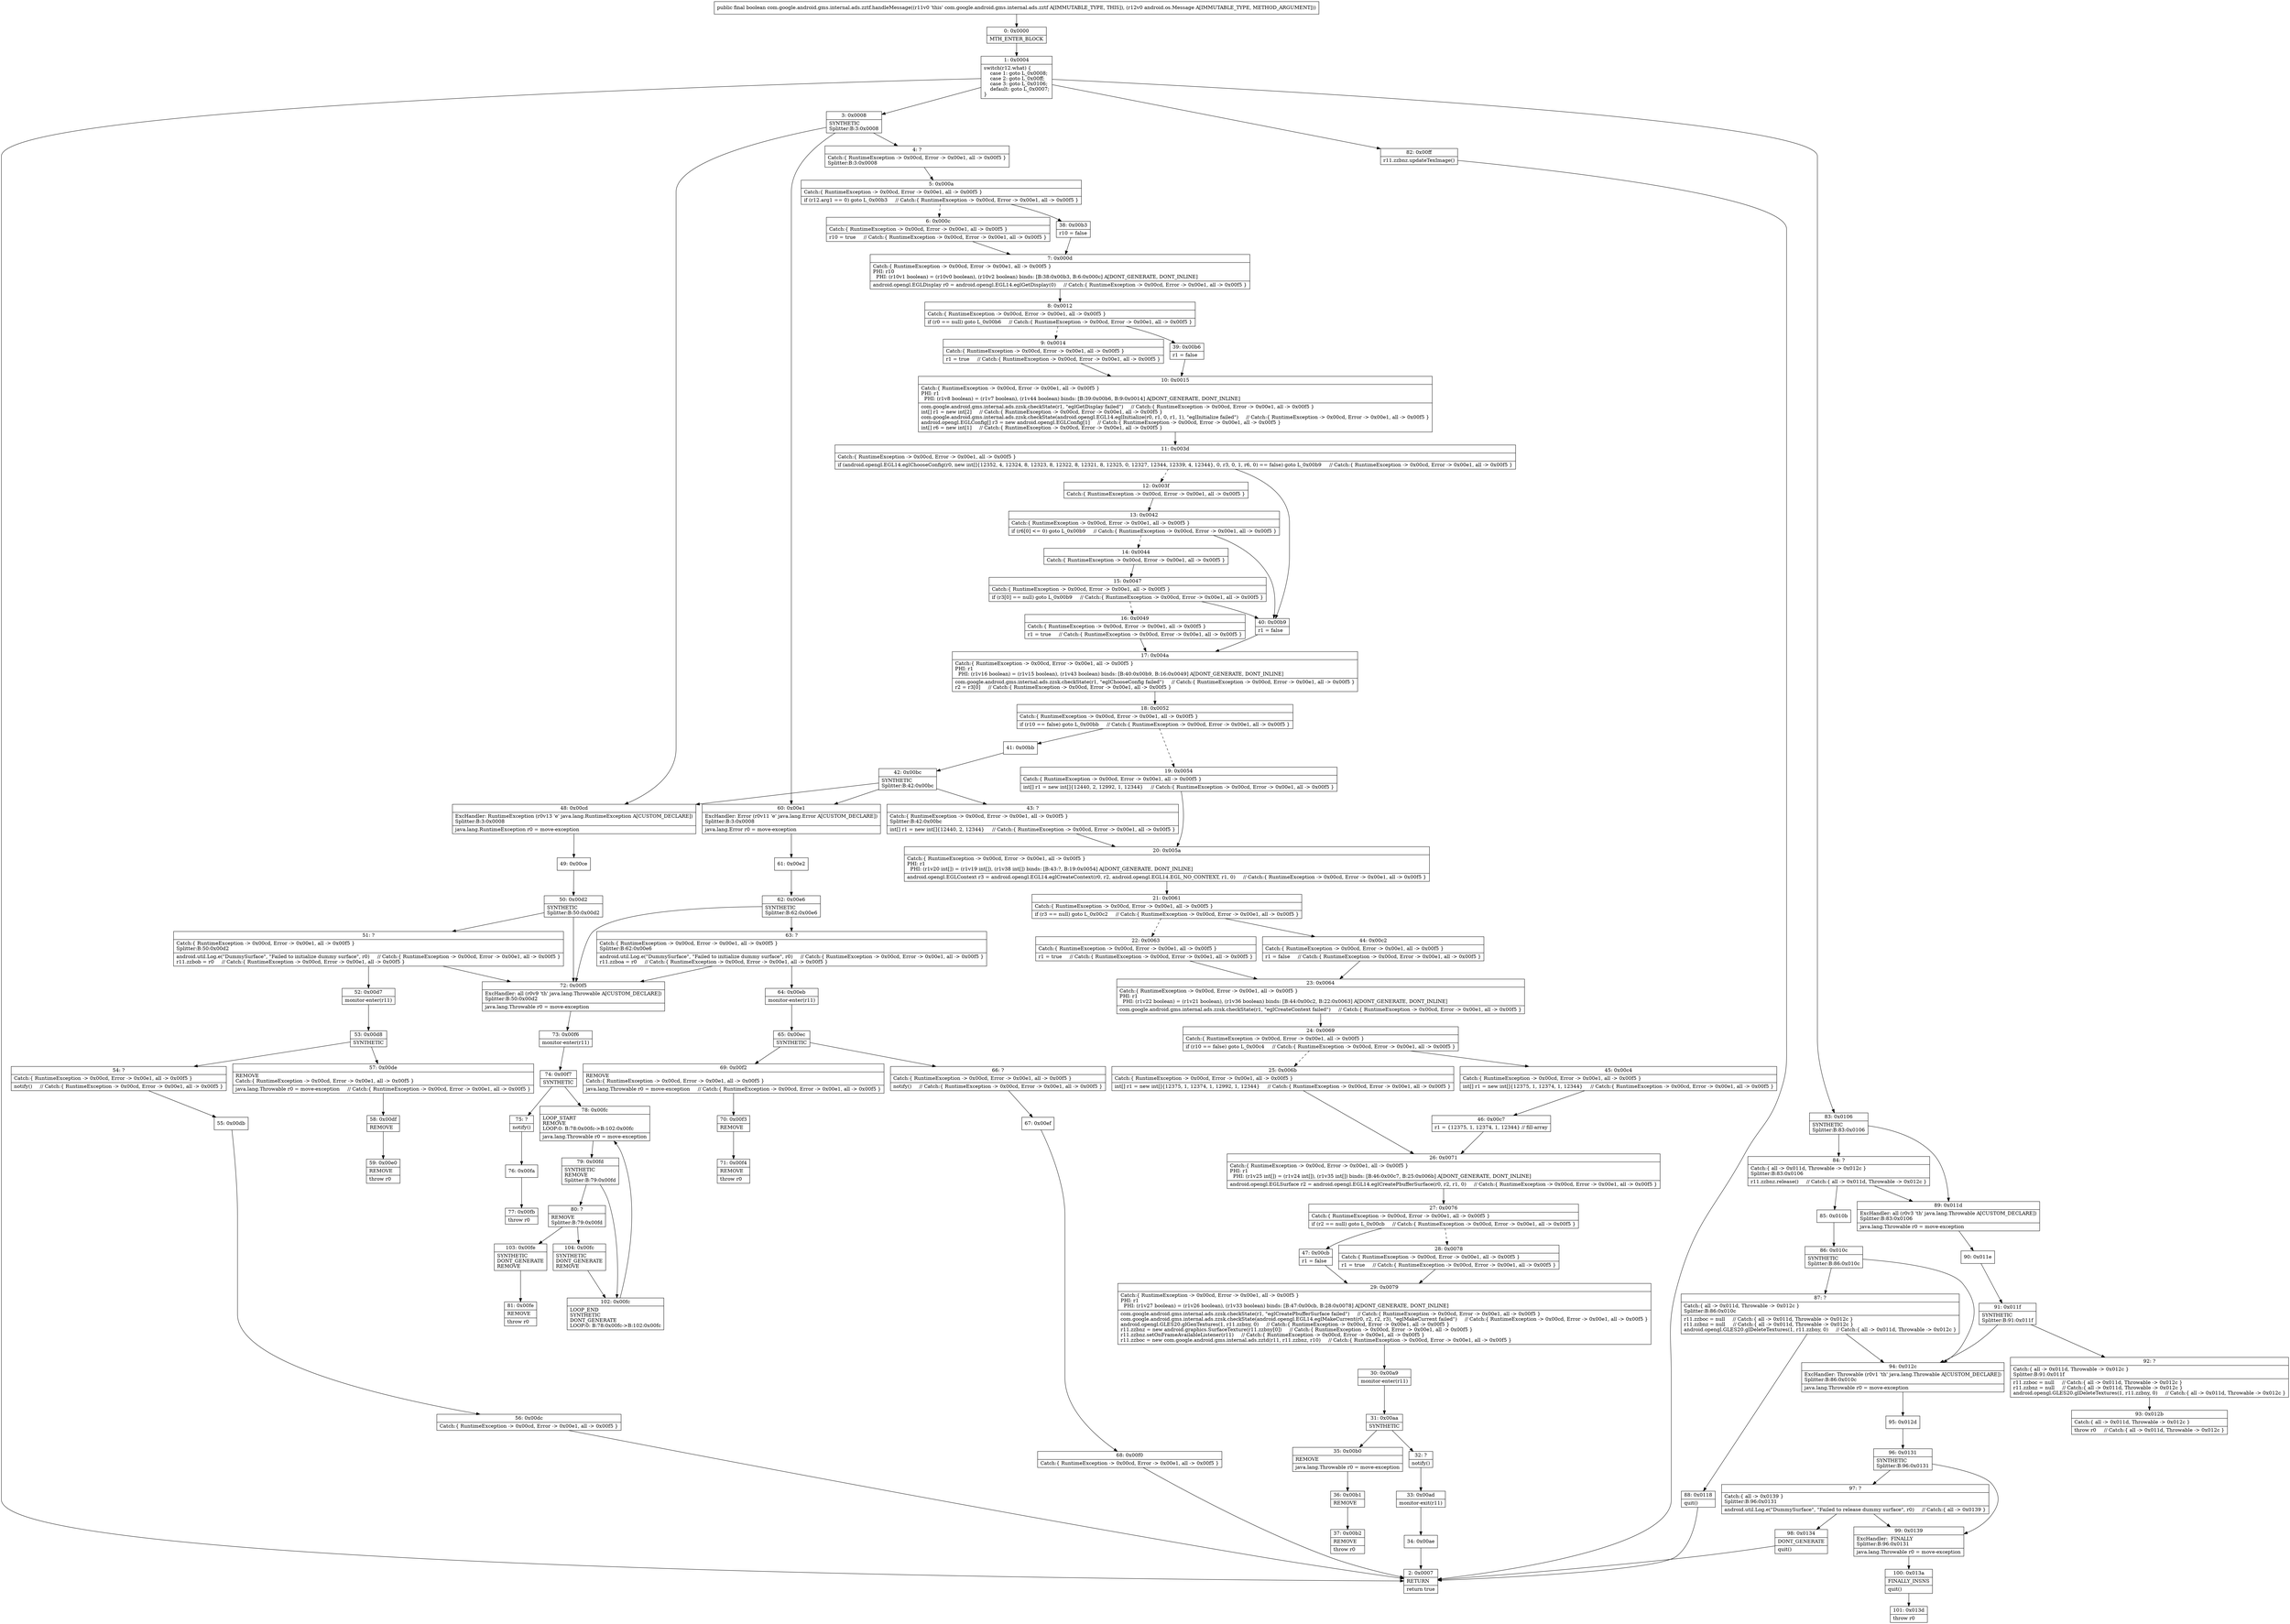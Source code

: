 digraph "CFG forcom.google.android.gms.internal.ads.zztf.handleMessage(Landroid\/os\/Message;)Z" {
Node_0 [shape=record,label="{0\:\ 0x0000|MTH_ENTER_BLOCK\l}"];
Node_1 [shape=record,label="{1\:\ 0x0004|switch(r12.what) \{\l    case 1: goto L_0x0008;\l    case 2: goto L_0x00ff;\l    case 3: goto L_0x0106;\l    default: goto L_0x0007;\l\}\l}"];
Node_2 [shape=record,label="{2\:\ 0x0007|RETURN\l|return true\l}"];
Node_3 [shape=record,label="{3\:\ 0x0008|SYNTHETIC\lSplitter:B:3:0x0008\l}"];
Node_4 [shape=record,label="{4\:\ ?|Catch:\{ RuntimeException \-\> 0x00cd, Error \-\> 0x00e1, all \-\> 0x00f5 \}\lSplitter:B:3:0x0008\l}"];
Node_5 [shape=record,label="{5\:\ 0x000a|Catch:\{ RuntimeException \-\> 0x00cd, Error \-\> 0x00e1, all \-\> 0x00f5 \}\l|if (r12.arg1 == 0) goto L_0x00b3     \/\/ Catch:\{ RuntimeException \-\> 0x00cd, Error \-\> 0x00e1, all \-\> 0x00f5 \}\l}"];
Node_6 [shape=record,label="{6\:\ 0x000c|Catch:\{ RuntimeException \-\> 0x00cd, Error \-\> 0x00e1, all \-\> 0x00f5 \}\l|r10 = true     \/\/ Catch:\{ RuntimeException \-\> 0x00cd, Error \-\> 0x00e1, all \-\> 0x00f5 \}\l}"];
Node_7 [shape=record,label="{7\:\ 0x000d|Catch:\{ RuntimeException \-\> 0x00cd, Error \-\> 0x00e1, all \-\> 0x00f5 \}\lPHI: r10 \l  PHI: (r10v1 boolean) = (r10v0 boolean), (r10v2 boolean) binds: [B:38:0x00b3, B:6:0x000c] A[DONT_GENERATE, DONT_INLINE]\l|android.opengl.EGLDisplay r0 = android.opengl.EGL14.eglGetDisplay(0)     \/\/ Catch:\{ RuntimeException \-\> 0x00cd, Error \-\> 0x00e1, all \-\> 0x00f5 \}\l}"];
Node_8 [shape=record,label="{8\:\ 0x0012|Catch:\{ RuntimeException \-\> 0x00cd, Error \-\> 0x00e1, all \-\> 0x00f5 \}\l|if (r0 == null) goto L_0x00b6     \/\/ Catch:\{ RuntimeException \-\> 0x00cd, Error \-\> 0x00e1, all \-\> 0x00f5 \}\l}"];
Node_9 [shape=record,label="{9\:\ 0x0014|Catch:\{ RuntimeException \-\> 0x00cd, Error \-\> 0x00e1, all \-\> 0x00f5 \}\l|r1 = true     \/\/ Catch:\{ RuntimeException \-\> 0x00cd, Error \-\> 0x00e1, all \-\> 0x00f5 \}\l}"];
Node_10 [shape=record,label="{10\:\ 0x0015|Catch:\{ RuntimeException \-\> 0x00cd, Error \-\> 0x00e1, all \-\> 0x00f5 \}\lPHI: r1 \l  PHI: (r1v8 boolean) = (r1v7 boolean), (r1v44 boolean) binds: [B:39:0x00b6, B:9:0x0014] A[DONT_GENERATE, DONT_INLINE]\l|com.google.android.gms.internal.ads.zzsk.checkState(r1, \"eglGetDisplay failed\")     \/\/ Catch:\{ RuntimeException \-\> 0x00cd, Error \-\> 0x00e1, all \-\> 0x00f5 \}\lint[] r1 = new int[2]     \/\/ Catch:\{ RuntimeException \-\> 0x00cd, Error \-\> 0x00e1, all \-\> 0x00f5 \}\lcom.google.android.gms.internal.ads.zzsk.checkState(android.opengl.EGL14.eglInitialize(r0, r1, 0, r1, 1), \"eglInitialize failed\")     \/\/ Catch:\{ RuntimeException \-\> 0x00cd, Error \-\> 0x00e1, all \-\> 0x00f5 \}\landroid.opengl.EGLConfig[] r3 = new android.opengl.EGLConfig[1]     \/\/ Catch:\{ RuntimeException \-\> 0x00cd, Error \-\> 0x00e1, all \-\> 0x00f5 \}\lint[] r6 = new int[1]     \/\/ Catch:\{ RuntimeException \-\> 0x00cd, Error \-\> 0x00e1, all \-\> 0x00f5 \}\l}"];
Node_11 [shape=record,label="{11\:\ 0x003d|Catch:\{ RuntimeException \-\> 0x00cd, Error \-\> 0x00e1, all \-\> 0x00f5 \}\l|if (android.opengl.EGL14.eglChooseConfig(r0, new int[]\{12352, 4, 12324, 8, 12323, 8, 12322, 8, 12321, 8, 12325, 0, 12327, 12344, 12339, 4, 12344\}, 0, r3, 0, 1, r6, 0) == false) goto L_0x00b9     \/\/ Catch:\{ RuntimeException \-\> 0x00cd, Error \-\> 0x00e1, all \-\> 0x00f5 \}\l}"];
Node_12 [shape=record,label="{12\:\ 0x003f|Catch:\{ RuntimeException \-\> 0x00cd, Error \-\> 0x00e1, all \-\> 0x00f5 \}\l}"];
Node_13 [shape=record,label="{13\:\ 0x0042|Catch:\{ RuntimeException \-\> 0x00cd, Error \-\> 0x00e1, all \-\> 0x00f5 \}\l|if (r6[0] \<= 0) goto L_0x00b9     \/\/ Catch:\{ RuntimeException \-\> 0x00cd, Error \-\> 0x00e1, all \-\> 0x00f5 \}\l}"];
Node_14 [shape=record,label="{14\:\ 0x0044|Catch:\{ RuntimeException \-\> 0x00cd, Error \-\> 0x00e1, all \-\> 0x00f5 \}\l}"];
Node_15 [shape=record,label="{15\:\ 0x0047|Catch:\{ RuntimeException \-\> 0x00cd, Error \-\> 0x00e1, all \-\> 0x00f5 \}\l|if (r3[0] == null) goto L_0x00b9     \/\/ Catch:\{ RuntimeException \-\> 0x00cd, Error \-\> 0x00e1, all \-\> 0x00f5 \}\l}"];
Node_16 [shape=record,label="{16\:\ 0x0049|Catch:\{ RuntimeException \-\> 0x00cd, Error \-\> 0x00e1, all \-\> 0x00f5 \}\l|r1 = true     \/\/ Catch:\{ RuntimeException \-\> 0x00cd, Error \-\> 0x00e1, all \-\> 0x00f5 \}\l}"];
Node_17 [shape=record,label="{17\:\ 0x004a|Catch:\{ RuntimeException \-\> 0x00cd, Error \-\> 0x00e1, all \-\> 0x00f5 \}\lPHI: r1 \l  PHI: (r1v16 boolean) = (r1v15 boolean), (r1v43 boolean) binds: [B:40:0x00b9, B:16:0x0049] A[DONT_GENERATE, DONT_INLINE]\l|com.google.android.gms.internal.ads.zzsk.checkState(r1, \"eglChooseConfig failed\")     \/\/ Catch:\{ RuntimeException \-\> 0x00cd, Error \-\> 0x00e1, all \-\> 0x00f5 \}\lr2 = r3[0]     \/\/ Catch:\{ RuntimeException \-\> 0x00cd, Error \-\> 0x00e1, all \-\> 0x00f5 \}\l}"];
Node_18 [shape=record,label="{18\:\ 0x0052|Catch:\{ RuntimeException \-\> 0x00cd, Error \-\> 0x00e1, all \-\> 0x00f5 \}\l|if (r10 == false) goto L_0x00bb     \/\/ Catch:\{ RuntimeException \-\> 0x00cd, Error \-\> 0x00e1, all \-\> 0x00f5 \}\l}"];
Node_19 [shape=record,label="{19\:\ 0x0054|Catch:\{ RuntimeException \-\> 0x00cd, Error \-\> 0x00e1, all \-\> 0x00f5 \}\l|int[] r1 = new int[]\{12440, 2, 12992, 1, 12344\}     \/\/ Catch:\{ RuntimeException \-\> 0x00cd, Error \-\> 0x00e1, all \-\> 0x00f5 \}\l}"];
Node_20 [shape=record,label="{20\:\ 0x005a|Catch:\{ RuntimeException \-\> 0x00cd, Error \-\> 0x00e1, all \-\> 0x00f5 \}\lPHI: r1 \l  PHI: (r1v20 int[]) = (r1v19 int[]), (r1v38 int[]) binds: [B:43:?, B:19:0x0054] A[DONT_GENERATE, DONT_INLINE]\l|android.opengl.EGLContext r3 = android.opengl.EGL14.eglCreateContext(r0, r2, android.opengl.EGL14.EGL_NO_CONTEXT, r1, 0)     \/\/ Catch:\{ RuntimeException \-\> 0x00cd, Error \-\> 0x00e1, all \-\> 0x00f5 \}\l}"];
Node_21 [shape=record,label="{21\:\ 0x0061|Catch:\{ RuntimeException \-\> 0x00cd, Error \-\> 0x00e1, all \-\> 0x00f5 \}\l|if (r3 == null) goto L_0x00c2     \/\/ Catch:\{ RuntimeException \-\> 0x00cd, Error \-\> 0x00e1, all \-\> 0x00f5 \}\l}"];
Node_22 [shape=record,label="{22\:\ 0x0063|Catch:\{ RuntimeException \-\> 0x00cd, Error \-\> 0x00e1, all \-\> 0x00f5 \}\l|r1 = true     \/\/ Catch:\{ RuntimeException \-\> 0x00cd, Error \-\> 0x00e1, all \-\> 0x00f5 \}\l}"];
Node_23 [shape=record,label="{23\:\ 0x0064|Catch:\{ RuntimeException \-\> 0x00cd, Error \-\> 0x00e1, all \-\> 0x00f5 \}\lPHI: r1 \l  PHI: (r1v22 boolean) = (r1v21 boolean), (r1v36 boolean) binds: [B:44:0x00c2, B:22:0x0063] A[DONT_GENERATE, DONT_INLINE]\l|com.google.android.gms.internal.ads.zzsk.checkState(r1, \"eglCreateContext failed\")     \/\/ Catch:\{ RuntimeException \-\> 0x00cd, Error \-\> 0x00e1, all \-\> 0x00f5 \}\l}"];
Node_24 [shape=record,label="{24\:\ 0x0069|Catch:\{ RuntimeException \-\> 0x00cd, Error \-\> 0x00e1, all \-\> 0x00f5 \}\l|if (r10 == false) goto L_0x00c4     \/\/ Catch:\{ RuntimeException \-\> 0x00cd, Error \-\> 0x00e1, all \-\> 0x00f5 \}\l}"];
Node_25 [shape=record,label="{25\:\ 0x006b|Catch:\{ RuntimeException \-\> 0x00cd, Error \-\> 0x00e1, all \-\> 0x00f5 \}\l|int[] r1 = new int[]\{12375, 1, 12374, 1, 12992, 1, 12344\}     \/\/ Catch:\{ RuntimeException \-\> 0x00cd, Error \-\> 0x00e1, all \-\> 0x00f5 \}\l}"];
Node_26 [shape=record,label="{26\:\ 0x0071|Catch:\{ RuntimeException \-\> 0x00cd, Error \-\> 0x00e1, all \-\> 0x00f5 \}\lPHI: r1 \l  PHI: (r1v25 int[]) = (r1v24 int[]), (r1v35 int[]) binds: [B:46:0x00c7, B:25:0x006b] A[DONT_GENERATE, DONT_INLINE]\l|android.opengl.EGLSurface r2 = android.opengl.EGL14.eglCreatePbufferSurface(r0, r2, r1, 0)     \/\/ Catch:\{ RuntimeException \-\> 0x00cd, Error \-\> 0x00e1, all \-\> 0x00f5 \}\l}"];
Node_27 [shape=record,label="{27\:\ 0x0076|Catch:\{ RuntimeException \-\> 0x00cd, Error \-\> 0x00e1, all \-\> 0x00f5 \}\l|if (r2 == null) goto L_0x00cb     \/\/ Catch:\{ RuntimeException \-\> 0x00cd, Error \-\> 0x00e1, all \-\> 0x00f5 \}\l}"];
Node_28 [shape=record,label="{28\:\ 0x0078|Catch:\{ RuntimeException \-\> 0x00cd, Error \-\> 0x00e1, all \-\> 0x00f5 \}\l|r1 = true     \/\/ Catch:\{ RuntimeException \-\> 0x00cd, Error \-\> 0x00e1, all \-\> 0x00f5 \}\l}"];
Node_29 [shape=record,label="{29\:\ 0x0079|Catch:\{ RuntimeException \-\> 0x00cd, Error \-\> 0x00e1, all \-\> 0x00f5 \}\lPHI: r1 \l  PHI: (r1v27 boolean) = (r1v26 boolean), (r1v33 boolean) binds: [B:47:0x00cb, B:28:0x0078] A[DONT_GENERATE, DONT_INLINE]\l|com.google.android.gms.internal.ads.zzsk.checkState(r1, \"eglCreatePbufferSurface failed\")     \/\/ Catch:\{ RuntimeException \-\> 0x00cd, Error \-\> 0x00e1, all \-\> 0x00f5 \}\lcom.google.android.gms.internal.ads.zzsk.checkState(android.opengl.EGL14.eglMakeCurrent(r0, r2, r2, r3), \"eglMakeCurrent failed\")     \/\/ Catch:\{ RuntimeException \-\> 0x00cd, Error \-\> 0x00e1, all \-\> 0x00f5 \}\landroid.opengl.GLES20.glGenTextures(1, r11.zzbny, 0)     \/\/ Catch:\{ RuntimeException \-\> 0x00cd, Error \-\> 0x00e1, all \-\> 0x00f5 \}\lr11.zzbnz = new android.graphics.SurfaceTexture(r11.zzbny[0])     \/\/ Catch:\{ RuntimeException \-\> 0x00cd, Error \-\> 0x00e1, all \-\> 0x00f5 \}\lr11.zzbnz.setOnFrameAvailableListener(r11)     \/\/ Catch:\{ RuntimeException \-\> 0x00cd, Error \-\> 0x00e1, all \-\> 0x00f5 \}\lr11.zzboc = new com.google.android.gms.internal.ads.zztd(r11, r11.zzbnz, r10)     \/\/ Catch:\{ RuntimeException \-\> 0x00cd, Error \-\> 0x00e1, all \-\> 0x00f5 \}\l}"];
Node_30 [shape=record,label="{30\:\ 0x00a9|monitor\-enter(r11)\l}"];
Node_31 [shape=record,label="{31\:\ 0x00aa|SYNTHETIC\l}"];
Node_32 [shape=record,label="{32\:\ ?|notify()\l}"];
Node_33 [shape=record,label="{33\:\ 0x00ad|monitor\-exit(r11)\l}"];
Node_34 [shape=record,label="{34\:\ 0x00ae}"];
Node_35 [shape=record,label="{35\:\ 0x00b0|REMOVE\l|java.lang.Throwable r0 = move\-exception\l}"];
Node_36 [shape=record,label="{36\:\ 0x00b1|REMOVE\l}"];
Node_37 [shape=record,label="{37\:\ 0x00b2|REMOVE\l|throw r0\l}"];
Node_38 [shape=record,label="{38\:\ 0x00b3|r10 = false\l}"];
Node_39 [shape=record,label="{39\:\ 0x00b6|r1 = false\l}"];
Node_40 [shape=record,label="{40\:\ 0x00b9|r1 = false\l}"];
Node_41 [shape=record,label="{41\:\ 0x00bb}"];
Node_42 [shape=record,label="{42\:\ 0x00bc|SYNTHETIC\lSplitter:B:42:0x00bc\l}"];
Node_43 [shape=record,label="{43\:\ ?|Catch:\{ RuntimeException \-\> 0x00cd, Error \-\> 0x00e1, all \-\> 0x00f5 \}\lSplitter:B:42:0x00bc\l|int[] r1 = new int[]\{12440, 2, 12344\}     \/\/ Catch:\{ RuntimeException \-\> 0x00cd, Error \-\> 0x00e1, all \-\> 0x00f5 \}\l}"];
Node_44 [shape=record,label="{44\:\ 0x00c2|Catch:\{ RuntimeException \-\> 0x00cd, Error \-\> 0x00e1, all \-\> 0x00f5 \}\l|r1 = false     \/\/ Catch:\{ RuntimeException \-\> 0x00cd, Error \-\> 0x00e1, all \-\> 0x00f5 \}\l}"];
Node_45 [shape=record,label="{45\:\ 0x00c4|Catch:\{ RuntimeException \-\> 0x00cd, Error \-\> 0x00e1, all \-\> 0x00f5 \}\l|int[] r1 = new int[]\{12375, 1, 12374, 1, 12344\}     \/\/ Catch:\{ RuntimeException \-\> 0x00cd, Error \-\> 0x00e1, all \-\> 0x00f5 \}\l}"];
Node_46 [shape=record,label="{46\:\ 0x00c7|r1 = \{12375, 1, 12374, 1, 12344\} \/\/ fill\-array\l}"];
Node_47 [shape=record,label="{47\:\ 0x00cb|r1 = false\l}"];
Node_48 [shape=record,label="{48\:\ 0x00cd|ExcHandler: RuntimeException (r0v13 'e' java.lang.RuntimeException A[CUSTOM_DECLARE])\lSplitter:B:3:0x0008\l|java.lang.RuntimeException r0 = move\-exception\l}"];
Node_49 [shape=record,label="{49\:\ 0x00ce}"];
Node_50 [shape=record,label="{50\:\ 0x00d2|SYNTHETIC\lSplitter:B:50:0x00d2\l}"];
Node_51 [shape=record,label="{51\:\ ?|Catch:\{ RuntimeException \-\> 0x00cd, Error \-\> 0x00e1, all \-\> 0x00f5 \}\lSplitter:B:50:0x00d2\l|android.util.Log.e(\"DummySurface\", \"Failed to initialize dummy surface\", r0)     \/\/ Catch:\{ RuntimeException \-\> 0x00cd, Error \-\> 0x00e1, all \-\> 0x00f5 \}\lr11.zzbob = r0     \/\/ Catch:\{ RuntimeException \-\> 0x00cd, Error \-\> 0x00e1, all \-\> 0x00f5 \}\l}"];
Node_52 [shape=record,label="{52\:\ 0x00d7|monitor\-enter(r11)\l}"];
Node_53 [shape=record,label="{53\:\ 0x00d8|SYNTHETIC\l}"];
Node_54 [shape=record,label="{54\:\ ?|Catch:\{ RuntimeException \-\> 0x00cd, Error \-\> 0x00e1, all \-\> 0x00f5 \}\l|notify()     \/\/ Catch:\{ RuntimeException \-\> 0x00cd, Error \-\> 0x00e1, all \-\> 0x00f5 \}\l}"];
Node_55 [shape=record,label="{55\:\ 0x00db}"];
Node_56 [shape=record,label="{56\:\ 0x00dc|Catch:\{ RuntimeException \-\> 0x00cd, Error \-\> 0x00e1, all \-\> 0x00f5 \}\l}"];
Node_57 [shape=record,label="{57\:\ 0x00de|REMOVE\lCatch:\{ RuntimeException \-\> 0x00cd, Error \-\> 0x00e1, all \-\> 0x00f5 \}\l|java.lang.Throwable r0 = move\-exception     \/\/ Catch:\{ RuntimeException \-\> 0x00cd, Error \-\> 0x00e1, all \-\> 0x00f5 \}\l}"];
Node_58 [shape=record,label="{58\:\ 0x00df|REMOVE\l}"];
Node_59 [shape=record,label="{59\:\ 0x00e0|REMOVE\l|throw r0\l}"];
Node_60 [shape=record,label="{60\:\ 0x00e1|ExcHandler: Error (r0v11 'e' java.lang.Error A[CUSTOM_DECLARE])\lSplitter:B:3:0x0008\l|java.lang.Error r0 = move\-exception\l}"];
Node_61 [shape=record,label="{61\:\ 0x00e2}"];
Node_62 [shape=record,label="{62\:\ 0x00e6|SYNTHETIC\lSplitter:B:62:0x00e6\l}"];
Node_63 [shape=record,label="{63\:\ ?|Catch:\{ RuntimeException \-\> 0x00cd, Error \-\> 0x00e1, all \-\> 0x00f5 \}\lSplitter:B:62:0x00e6\l|android.util.Log.e(\"DummySurface\", \"Failed to initialize dummy surface\", r0)     \/\/ Catch:\{ RuntimeException \-\> 0x00cd, Error \-\> 0x00e1, all \-\> 0x00f5 \}\lr11.zzboa = r0     \/\/ Catch:\{ RuntimeException \-\> 0x00cd, Error \-\> 0x00e1, all \-\> 0x00f5 \}\l}"];
Node_64 [shape=record,label="{64\:\ 0x00eb|monitor\-enter(r11)\l}"];
Node_65 [shape=record,label="{65\:\ 0x00ec|SYNTHETIC\l}"];
Node_66 [shape=record,label="{66\:\ ?|Catch:\{ RuntimeException \-\> 0x00cd, Error \-\> 0x00e1, all \-\> 0x00f5 \}\l|notify()     \/\/ Catch:\{ RuntimeException \-\> 0x00cd, Error \-\> 0x00e1, all \-\> 0x00f5 \}\l}"];
Node_67 [shape=record,label="{67\:\ 0x00ef}"];
Node_68 [shape=record,label="{68\:\ 0x00f0|Catch:\{ RuntimeException \-\> 0x00cd, Error \-\> 0x00e1, all \-\> 0x00f5 \}\l}"];
Node_69 [shape=record,label="{69\:\ 0x00f2|REMOVE\lCatch:\{ RuntimeException \-\> 0x00cd, Error \-\> 0x00e1, all \-\> 0x00f5 \}\l|java.lang.Throwable r0 = move\-exception     \/\/ Catch:\{ RuntimeException \-\> 0x00cd, Error \-\> 0x00e1, all \-\> 0x00f5 \}\l}"];
Node_70 [shape=record,label="{70\:\ 0x00f3|REMOVE\l}"];
Node_71 [shape=record,label="{71\:\ 0x00f4|REMOVE\l|throw r0\l}"];
Node_72 [shape=record,label="{72\:\ 0x00f5|ExcHandler: all (r0v9 'th' java.lang.Throwable A[CUSTOM_DECLARE])\lSplitter:B:50:0x00d2\l|java.lang.Throwable r0 = move\-exception\l}"];
Node_73 [shape=record,label="{73\:\ 0x00f6|monitor\-enter(r11)\l}"];
Node_74 [shape=record,label="{74\:\ 0x00f7|SYNTHETIC\l}"];
Node_75 [shape=record,label="{75\:\ ?|notify()\l}"];
Node_76 [shape=record,label="{76\:\ 0x00fa}"];
Node_77 [shape=record,label="{77\:\ 0x00fb|throw r0\l}"];
Node_78 [shape=record,label="{78\:\ 0x00fc|LOOP_START\lREMOVE\lLOOP:0: B:78:0x00fc\-\>B:102:0x00fc\l|java.lang.Throwable r0 = move\-exception\l}"];
Node_79 [shape=record,label="{79\:\ 0x00fd|SYNTHETIC\lREMOVE\lSplitter:B:79:0x00fd\l}"];
Node_80 [shape=record,label="{80\:\ ?|REMOVE\lSplitter:B:79:0x00fd\l}"];
Node_81 [shape=record,label="{81\:\ 0x00fe|REMOVE\l|throw r0\l}"];
Node_82 [shape=record,label="{82\:\ 0x00ff|r11.zzbnz.updateTexImage()\l}"];
Node_83 [shape=record,label="{83\:\ 0x0106|SYNTHETIC\lSplitter:B:83:0x0106\l}"];
Node_84 [shape=record,label="{84\:\ ?|Catch:\{ all \-\> 0x011d, Throwable \-\> 0x012c \}\lSplitter:B:83:0x0106\l|r11.zzbnz.release()     \/\/ Catch:\{ all \-\> 0x011d, Throwable \-\> 0x012c \}\l}"];
Node_85 [shape=record,label="{85\:\ 0x010b}"];
Node_86 [shape=record,label="{86\:\ 0x010c|SYNTHETIC\lSplitter:B:86:0x010c\l}"];
Node_87 [shape=record,label="{87\:\ ?|Catch:\{ all \-\> 0x011d, Throwable \-\> 0x012c \}\lSplitter:B:86:0x010c\l|r11.zzboc = null     \/\/ Catch:\{ all \-\> 0x011d, Throwable \-\> 0x012c \}\lr11.zzbnz = null     \/\/ Catch:\{ all \-\> 0x011d, Throwable \-\> 0x012c \}\landroid.opengl.GLES20.glDeleteTextures(1, r11.zzbny, 0)     \/\/ Catch:\{ all \-\> 0x011d, Throwable \-\> 0x012c \}\l}"];
Node_88 [shape=record,label="{88\:\ 0x0118|quit()\l}"];
Node_89 [shape=record,label="{89\:\ 0x011d|ExcHandler: all (r0v3 'th' java.lang.Throwable A[CUSTOM_DECLARE])\lSplitter:B:83:0x0106\l|java.lang.Throwable r0 = move\-exception\l}"];
Node_90 [shape=record,label="{90\:\ 0x011e}"];
Node_91 [shape=record,label="{91\:\ 0x011f|SYNTHETIC\lSplitter:B:91:0x011f\l}"];
Node_92 [shape=record,label="{92\:\ ?|Catch:\{ all \-\> 0x011d, Throwable \-\> 0x012c \}\lSplitter:B:91:0x011f\l|r11.zzboc = null     \/\/ Catch:\{ all \-\> 0x011d, Throwable \-\> 0x012c \}\lr11.zzbnz = null     \/\/ Catch:\{ all \-\> 0x011d, Throwable \-\> 0x012c \}\landroid.opengl.GLES20.glDeleteTextures(1, r11.zzbny, 0)     \/\/ Catch:\{ all \-\> 0x011d, Throwable \-\> 0x012c \}\l}"];
Node_93 [shape=record,label="{93\:\ 0x012b|Catch:\{ all \-\> 0x011d, Throwable \-\> 0x012c \}\l|throw r0     \/\/ Catch:\{ all \-\> 0x011d, Throwable \-\> 0x012c \}\l}"];
Node_94 [shape=record,label="{94\:\ 0x012c|ExcHandler: Throwable (r0v1 'th' java.lang.Throwable A[CUSTOM_DECLARE])\lSplitter:B:86:0x010c\l|java.lang.Throwable r0 = move\-exception\l}"];
Node_95 [shape=record,label="{95\:\ 0x012d}"];
Node_96 [shape=record,label="{96\:\ 0x0131|SYNTHETIC\lSplitter:B:96:0x0131\l}"];
Node_97 [shape=record,label="{97\:\ ?|Catch:\{ all \-\> 0x0139 \}\lSplitter:B:96:0x0131\l|android.util.Log.e(\"DummySurface\", \"Failed to release dummy surface\", r0)     \/\/ Catch:\{ all \-\> 0x0139 \}\l}"];
Node_98 [shape=record,label="{98\:\ 0x0134|DONT_GENERATE\l|quit()\l}"];
Node_99 [shape=record,label="{99\:\ 0x0139|ExcHandler:  FINALLY\lSplitter:B:96:0x0131\l|java.lang.Throwable r0 = move\-exception\l}"];
Node_100 [shape=record,label="{100\:\ 0x013a|FINALLY_INSNS\l|quit()\l}"];
Node_101 [shape=record,label="{101\:\ 0x013d|throw r0\l}"];
Node_102 [shape=record,label="{102\:\ 0x00fc|LOOP_END\lSYNTHETIC\lDONT_GENERATE\lLOOP:0: B:78:0x00fc\-\>B:102:0x00fc\l}"];
Node_103 [shape=record,label="{103\:\ 0x00fe|SYNTHETIC\lDONT_GENERATE\lREMOVE\l}"];
Node_104 [shape=record,label="{104\:\ 0x00fc|SYNTHETIC\lDONT_GENERATE\lREMOVE\l}"];
MethodNode[shape=record,label="{public final boolean com.google.android.gms.internal.ads.zztf.handleMessage((r11v0 'this' com.google.android.gms.internal.ads.zztf A[IMMUTABLE_TYPE, THIS]), (r12v0 android.os.Message A[IMMUTABLE_TYPE, METHOD_ARGUMENT])) }"];
MethodNode -> Node_0;
Node_0 -> Node_1;
Node_1 -> Node_2;
Node_1 -> Node_3;
Node_1 -> Node_82;
Node_1 -> Node_83;
Node_3 -> Node_4;
Node_3 -> Node_48;
Node_3 -> Node_60;
Node_4 -> Node_5;
Node_5 -> Node_6[style=dashed];
Node_5 -> Node_38;
Node_6 -> Node_7;
Node_7 -> Node_8;
Node_8 -> Node_9[style=dashed];
Node_8 -> Node_39;
Node_9 -> Node_10;
Node_10 -> Node_11;
Node_11 -> Node_12[style=dashed];
Node_11 -> Node_40;
Node_12 -> Node_13;
Node_13 -> Node_14[style=dashed];
Node_13 -> Node_40;
Node_14 -> Node_15;
Node_15 -> Node_16[style=dashed];
Node_15 -> Node_40;
Node_16 -> Node_17;
Node_17 -> Node_18;
Node_18 -> Node_19[style=dashed];
Node_18 -> Node_41;
Node_19 -> Node_20;
Node_20 -> Node_21;
Node_21 -> Node_22[style=dashed];
Node_21 -> Node_44;
Node_22 -> Node_23;
Node_23 -> Node_24;
Node_24 -> Node_25[style=dashed];
Node_24 -> Node_45;
Node_25 -> Node_26;
Node_26 -> Node_27;
Node_27 -> Node_28[style=dashed];
Node_27 -> Node_47;
Node_28 -> Node_29;
Node_29 -> Node_30;
Node_30 -> Node_31;
Node_31 -> Node_32;
Node_31 -> Node_35;
Node_32 -> Node_33;
Node_33 -> Node_34;
Node_34 -> Node_2;
Node_35 -> Node_36;
Node_36 -> Node_37;
Node_38 -> Node_7;
Node_39 -> Node_10;
Node_40 -> Node_17;
Node_41 -> Node_42;
Node_42 -> Node_43;
Node_42 -> Node_48;
Node_42 -> Node_60;
Node_43 -> Node_20;
Node_44 -> Node_23;
Node_45 -> Node_46;
Node_46 -> Node_26;
Node_47 -> Node_29;
Node_48 -> Node_49;
Node_49 -> Node_50;
Node_50 -> Node_51;
Node_50 -> Node_72;
Node_51 -> Node_52;
Node_51 -> Node_72;
Node_52 -> Node_53;
Node_53 -> Node_54;
Node_53 -> Node_57;
Node_54 -> Node_55;
Node_55 -> Node_56;
Node_56 -> Node_2;
Node_57 -> Node_58;
Node_58 -> Node_59;
Node_60 -> Node_61;
Node_61 -> Node_62;
Node_62 -> Node_63;
Node_62 -> Node_72;
Node_63 -> Node_64;
Node_63 -> Node_72;
Node_64 -> Node_65;
Node_65 -> Node_66;
Node_65 -> Node_69;
Node_66 -> Node_67;
Node_67 -> Node_68;
Node_68 -> Node_2;
Node_69 -> Node_70;
Node_70 -> Node_71;
Node_72 -> Node_73;
Node_73 -> Node_74;
Node_74 -> Node_75;
Node_74 -> Node_78;
Node_75 -> Node_76;
Node_76 -> Node_77;
Node_78 -> Node_79;
Node_79 -> Node_80;
Node_79 -> Node_102;
Node_80 -> Node_103;
Node_80 -> Node_104;
Node_82 -> Node_2;
Node_83 -> Node_84;
Node_83 -> Node_89;
Node_84 -> Node_85;
Node_84 -> Node_89;
Node_85 -> Node_86;
Node_86 -> Node_87;
Node_86 -> Node_94;
Node_87 -> Node_88;
Node_87 -> Node_94;
Node_88 -> Node_2;
Node_89 -> Node_90;
Node_90 -> Node_91;
Node_91 -> Node_92;
Node_91 -> Node_94;
Node_92 -> Node_93;
Node_94 -> Node_95;
Node_95 -> Node_96;
Node_96 -> Node_97;
Node_96 -> Node_99;
Node_97 -> Node_98;
Node_97 -> Node_99;
Node_98 -> Node_2;
Node_99 -> Node_100;
Node_100 -> Node_101;
Node_102 -> Node_78;
Node_103 -> Node_81;
Node_104 -> Node_102;
}

